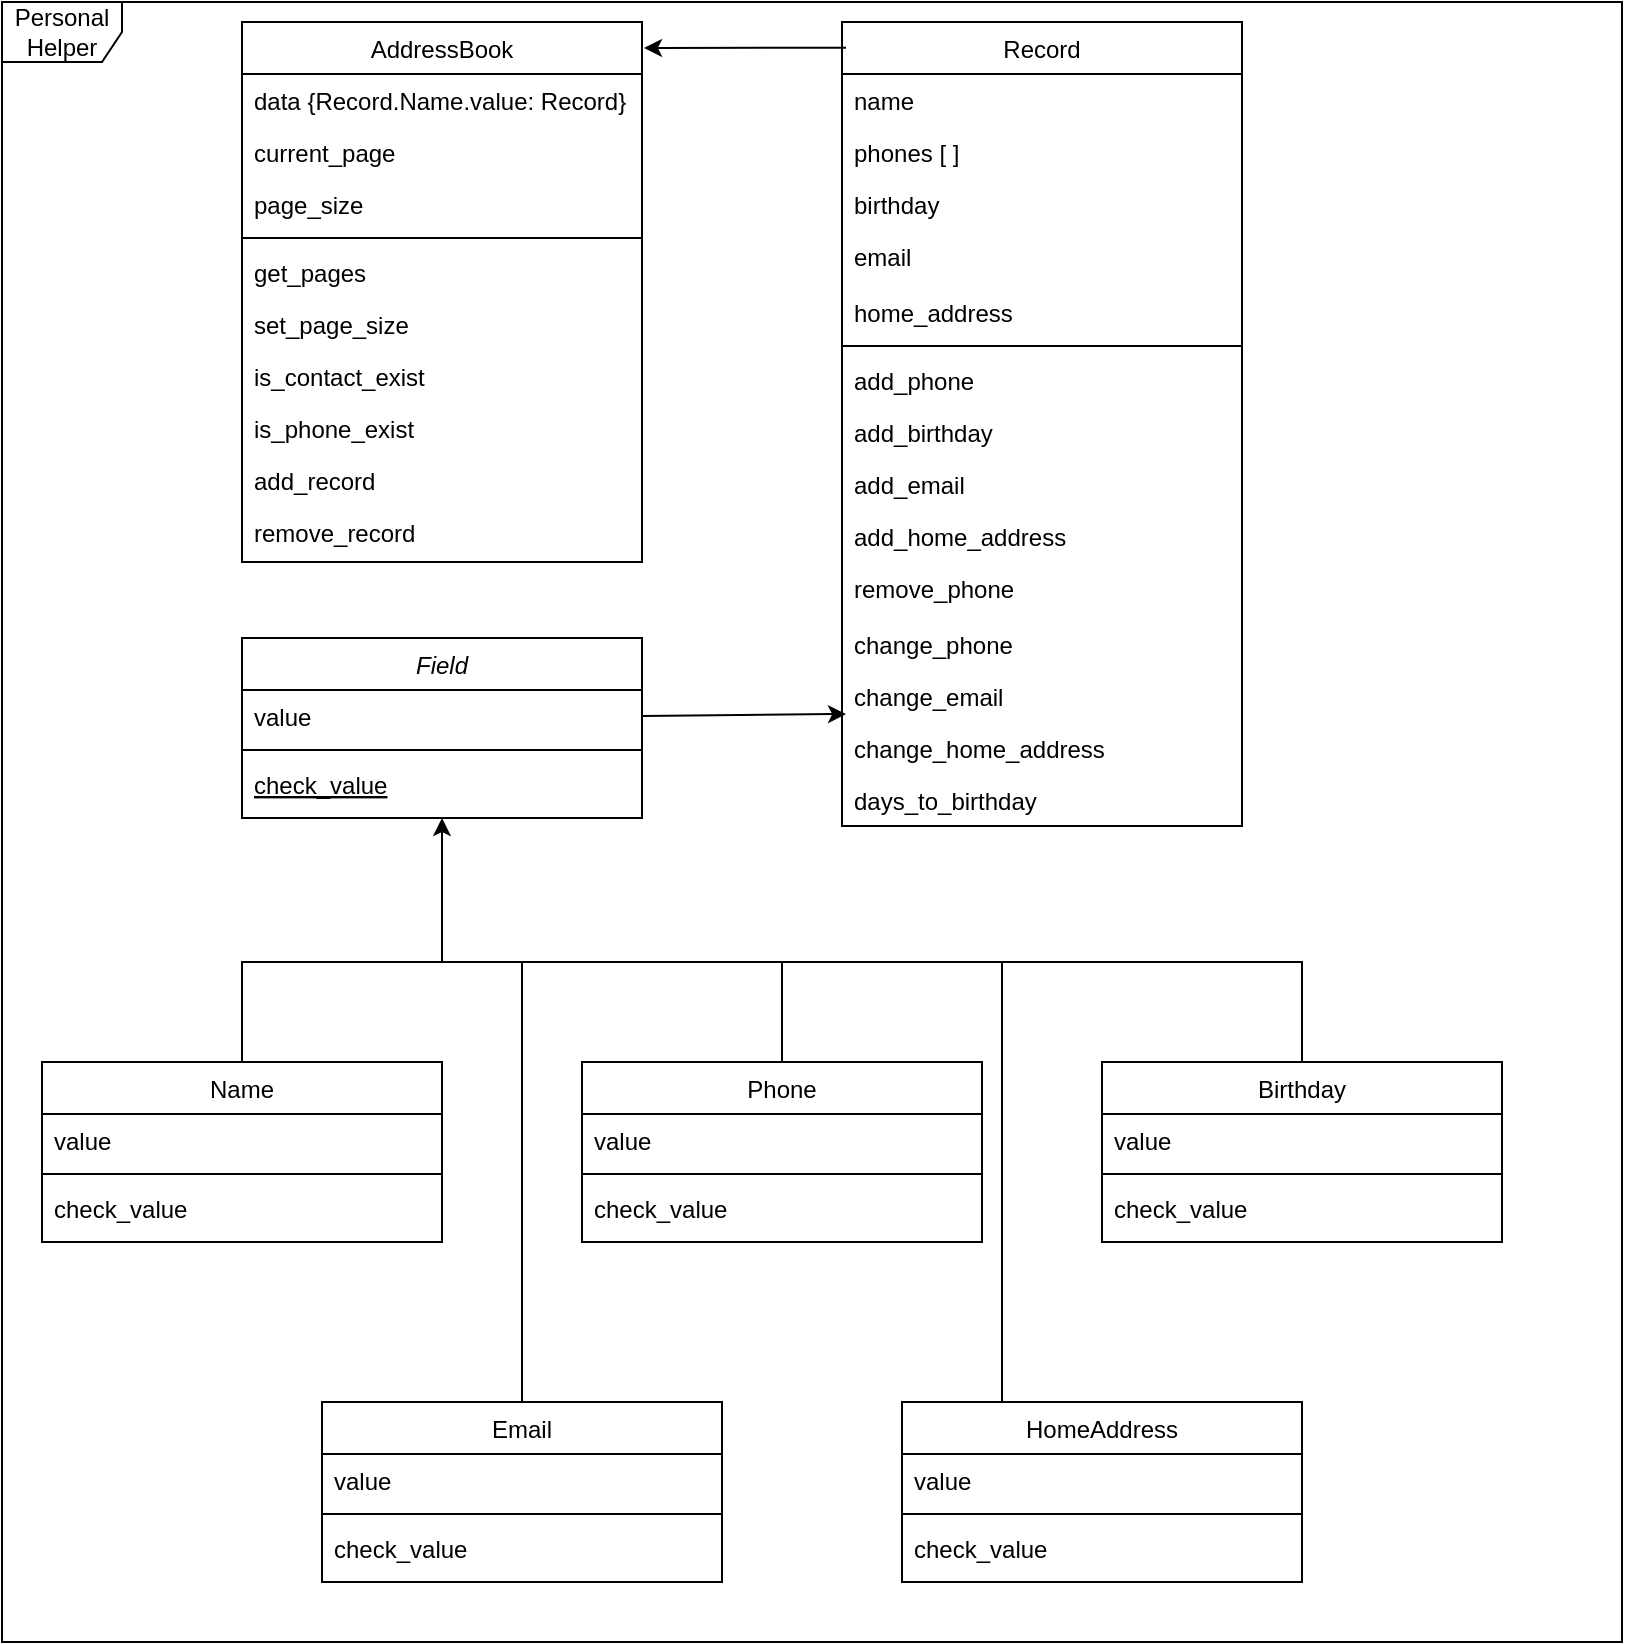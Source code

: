 <mxfile version="22.1.4" type="github">
  <diagram id="C5RBs43oDa-KdzZeNtuy" name="Page-1">
    <mxGraphModel dx="1434" dy="750" grid="1" gridSize="10" guides="1" tooltips="1" connect="1" arrows="1" fold="1" page="1" pageScale="1" pageWidth="827" pageHeight="1169" math="0" shadow="0">
      <root>
        <mxCell id="WIyWlLk6GJQsqaUBKTNV-0" />
        <mxCell id="WIyWlLk6GJQsqaUBKTNV-1" parent="WIyWlLk6GJQsqaUBKTNV-0" />
        <mxCell id="zkfFHV4jXpPFQw0GAbJ--6" value="Field" style="swimlane;fontStyle=2;align=center;verticalAlign=top;childLayout=stackLayout;horizontal=1;startSize=26;horizontalStack=0;resizeParent=1;resizeLast=0;collapsible=1;marginBottom=0;rounded=0;shadow=0;strokeWidth=1;" parent="WIyWlLk6GJQsqaUBKTNV-1" vertex="1">
          <mxGeometry x="130" y="338" width="200" height="90" as="geometry">
            <mxRectangle x="130" y="380" width="160" height="26" as="alternateBounds" />
          </mxGeometry>
        </mxCell>
        <mxCell id="zkfFHV4jXpPFQw0GAbJ--7" value="value" style="text;align=left;verticalAlign=top;spacingLeft=4;spacingRight=4;overflow=hidden;rotatable=0;points=[[0,0.5],[1,0.5]];portConstraint=eastwest;" parent="zkfFHV4jXpPFQw0GAbJ--6" vertex="1">
          <mxGeometry y="26" width="200" height="26" as="geometry" />
        </mxCell>
        <mxCell id="zkfFHV4jXpPFQw0GAbJ--9" value="" style="line;html=1;strokeWidth=1;align=left;verticalAlign=middle;spacingTop=-1;spacingLeft=3;spacingRight=3;rotatable=0;labelPosition=right;points=[];portConstraint=eastwest;" parent="zkfFHV4jXpPFQw0GAbJ--6" vertex="1">
          <mxGeometry y="52" width="200" height="8" as="geometry" />
        </mxCell>
        <mxCell id="zkfFHV4jXpPFQw0GAbJ--10" value="check_value" style="text;align=left;verticalAlign=top;spacingLeft=4;spacingRight=4;overflow=hidden;rotatable=0;points=[[0,0.5],[1,0.5]];portConstraint=eastwest;fontStyle=4" parent="zkfFHV4jXpPFQw0GAbJ--6" vertex="1">
          <mxGeometry y="60" width="200" height="26" as="geometry" />
        </mxCell>
        <mxCell id="zkfFHV4jXpPFQw0GAbJ--17" value="AddressBook" style="swimlane;fontStyle=0;align=center;verticalAlign=top;childLayout=stackLayout;horizontal=1;startSize=26;horizontalStack=0;resizeParent=1;resizeLast=0;collapsible=1;marginBottom=0;rounded=0;shadow=0;strokeWidth=1;" parent="WIyWlLk6GJQsqaUBKTNV-1" vertex="1">
          <mxGeometry x="130" y="30" width="200" height="270" as="geometry">
            <mxRectangle x="550" y="140" width="160" height="26" as="alternateBounds" />
          </mxGeometry>
        </mxCell>
        <mxCell id="zkfFHV4jXpPFQw0GAbJ--18" value="data {Record.Name.value: Record}" style="text;align=left;verticalAlign=top;spacingLeft=4;spacingRight=4;overflow=hidden;rotatable=0;points=[[0,0.5],[1,0.5]];portConstraint=eastwest;" parent="zkfFHV4jXpPFQw0GAbJ--17" vertex="1">
          <mxGeometry y="26" width="200" height="26" as="geometry" />
        </mxCell>
        <mxCell id="zkfFHV4jXpPFQw0GAbJ--19" value="current_page" style="text;align=left;verticalAlign=top;spacingLeft=4;spacingRight=4;overflow=hidden;rotatable=0;points=[[0,0.5],[1,0.5]];portConstraint=eastwest;rounded=0;shadow=0;html=0;" parent="zkfFHV4jXpPFQw0GAbJ--17" vertex="1">
          <mxGeometry y="52" width="200" height="26" as="geometry" />
        </mxCell>
        <mxCell id="zkfFHV4jXpPFQw0GAbJ--20" value="page_size" style="text;align=left;verticalAlign=top;spacingLeft=4;spacingRight=4;overflow=hidden;rotatable=0;points=[[0,0.5],[1,0.5]];portConstraint=eastwest;rounded=0;shadow=0;html=0;" parent="zkfFHV4jXpPFQw0GAbJ--17" vertex="1">
          <mxGeometry y="78" width="200" height="26" as="geometry" />
        </mxCell>
        <mxCell id="zkfFHV4jXpPFQw0GAbJ--23" value="" style="line;html=1;strokeWidth=1;align=left;verticalAlign=middle;spacingTop=-1;spacingLeft=3;spacingRight=3;rotatable=0;labelPosition=right;points=[];portConstraint=eastwest;" parent="zkfFHV4jXpPFQw0GAbJ--17" vertex="1">
          <mxGeometry y="104" width="200" height="8" as="geometry" />
        </mxCell>
        <mxCell id="zkfFHV4jXpPFQw0GAbJ--25" value="get_pages" style="text;align=left;verticalAlign=top;spacingLeft=4;spacingRight=4;overflow=hidden;rotatable=0;points=[[0,0.5],[1,0.5]];portConstraint=eastwest;" parent="zkfFHV4jXpPFQw0GAbJ--17" vertex="1">
          <mxGeometry y="112" width="200" height="26" as="geometry" />
        </mxCell>
        <mxCell id="zkfFHV4jXpPFQw0GAbJ--24" value="set_page_size" style="text;align=left;verticalAlign=top;spacingLeft=4;spacingRight=4;overflow=hidden;rotatable=0;points=[[0,0.5],[1,0.5]];portConstraint=eastwest;" parent="zkfFHV4jXpPFQw0GAbJ--17" vertex="1">
          <mxGeometry y="138" width="200" height="26" as="geometry" />
        </mxCell>
        <mxCell id="HViMII42i21KA7rSXQTl-1" value="is_contact_exist" style="text;align=left;verticalAlign=top;spacingLeft=4;spacingRight=4;overflow=hidden;rotatable=0;points=[[0,0.5],[1,0.5]];portConstraint=eastwest;" vertex="1" parent="zkfFHV4jXpPFQw0GAbJ--17">
          <mxGeometry y="164" width="200" height="26" as="geometry" />
        </mxCell>
        <mxCell id="HViMII42i21KA7rSXQTl-2" value="is_phone_exist" style="text;align=left;verticalAlign=top;spacingLeft=4;spacingRight=4;overflow=hidden;rotatable=0;points=[[0,0.5],[1,0.5]];portConstraint=eastwest;" vertex="1" parent="zkfFHV4jXpPFQw0GAbJ--17">
          <mxGeometry y="190" width="200" height="26" as="geometry" />
        </mxCell>
        <mxCell id="HViMII42i21KA7rSXQTl-5" value="add_record" style="text;align=left;verticalAlign=top;spacingLeft=4;spacingRight=4;overflow=hidden;rotatable=0;points=[[0,0.5],[1,0.5]];portConstraint=eastwest;" vertex="1" parent="zkfFHV4jXpPFQw0GAbJ--17">
          <mxGeometry y="216" width="200" height="26" as="geometry" />
        </mxCell>
        <mxCell id="HViMII42i21KA7rSXQTl-6" value="remove_record" style="text;align=left;verticalAlign=top;spacingLeft=4;spacingRight=4;overflow=hidden;rotatable=0;points=[[0,0.5],[1,0.5]];portConstraint=eastwest;" vertex="1" parent="zkfFHV4jXpPFQw0GAbJ--17">
          <mxGeometry y="242" width="200" height="26" as="geometry" />
        </mxCell>
        <mxCell id="HViMII42i21KA7rSXQTl-0" value="Personal Helper" style="shape=umlFrame;whiteSpace=wrap;html=1;pointerEvents=0;" vertex="1" parent="WIyWlLk6GJQsqaUBKTNV-1">
          <mxGeometry x="10" y="20" width="810" height="820" as="geometry" />
        </mxCell>
        <mxCell id="HViMII42i21KA7rSXQTl-10" value="Record" style="swimlane;fontStyle=0;align=center;verticalAlign=top;childLayout=stackLayout;horizontal=1;startSize=26;horizontalStack=0;resizeParent=1;resizeLast=0;collapsible=1;marginBottom=0;rounded=0;shadow=0;strokeWidth=1;" vertex="1" parent="WIyWlLk6GJQsqaUBKTNV-1">
          <mxGeometry x="430" y="30" width="200" height="402" as="geometry">
            <mxRectangle x="550" y="140" width="160" height="26" as="alternateBounds" />
          </mxGeometry>
        </mxCell>
        <mxCell id="HViMII42i21KA7rSXQTl-11" value="name" style="text;align=left;verticalAlign=top;spacingLeft=4;spacingRight=4;overflow=hidden;rotatable=0;points=[[0,0.5],[1,0.5]];portConstraint=eastwest;" vertex="1" parent="HViMII42i21KA7rSXQTl-10">
          <mxGeometry y="26" width="200" height="26" as="geometry" />
        </mxCell>
        <mxCell id="HViMII42i21KA7rSXQTl-12" value="phones [ ]" style="text;align=left;verticalAlign=top;spacingLeft=4;spacingRight=4;overflow=hidden;rotatable=0;points=[[0,0.5],[1,0.5]];portConstraint=eastwest;rounded=0;shadow=0;html=0;" vertex="1" parent="HViMII42i21KA7rSXQTl-10">
          <mxGeometry y="52" width="200" height="26" as="geometry" />
        </mxCell>
        <mxCell id="HViMII42i21KA7rSXQTl-13" value="birthday" style="text;align=left;verticalAlign=top;spacingLeft=4;spacingRight=4;overflow=hidden;rotatable=0;points=[[0,0.5],[1,0.5]];portConstraint=eastwest;rounded=0;shadow=0;html=0;" vertex="1" parent="HViMII42i21KA7rSXQTl-10">
          <mxGeometry y="78" width="200" height="26" as="geometry" />
        </mxCell>
        <mxCell id="HViMII42i21KA7rSXQTl-15" value="email" style="text;align=left;verticalAlign=top;spacingLeft=4;spacingRight=4;overflow=hidden;rotatable=0;points=[[0,0.5],[1,0.5]];portConstraint=eastwest;" vertex="1" parent="HViMII42i21KA7rSXQTl-10">
          <mxGeometry y="104" width="200" height="28" as="geometry" />
        </mxCell>
        <mxCell id="HViMII42i21KA7rSXQTl-16" value="home_address" style="text;align=left;verticalAlign=top;spacingLeft=4;spacingRight=4;overflow=hidden;rotatable=0;points=[[0,0.5],[1,0.5]];portConstraint=eastwest;" vertex="1" parent="HViMII42i21KA7rSXQTl-10">
          <mxGeometry y="132" width="200" height="26" as="geometry" />
        </mxCell>
        <mxCell id="HViMII42i21KA7rSXQTl-14" value="" style="line;html=1;strokeWidth=1;align=left;verticalAlign=middle;spacingTop=-1;spacingLeft=3;spacingRight=3;rotatable=0;labelPosition=right;points=[];portConstraint=eastwest;" vertex="1" parent="HViMII42i21KA7rSXQTl-10">
          <mxGeometry y="158" width="200" height="8" as="geometry" />
        </mxCell>
        <mxCell id="HViMII42i21KA7rSXQTl-20" value="add_phone" style="text;align=left;verticalAlign=top;spacingLeft=4;spacingRight=4;overflow=hidden;rotatable=0;points=[[0,0.5],[1,0.5]];portConstraint=eastwest;" vertex="1" parent="HViMII42i21KA7rSXQTl-10">
          <mxGeometry y="166" width="200" height="26" as="geometry" />
        </mxCell>
        <mxCell id="HViMII42i21KA7rSXQTl-17" value="add_birthday" style="text;align=left;verticalAlign=top;spacingLeft=4;spacingRight=4;overflow=hidden;rotatable=0;points=[[0,0.5],[1,0.5]];portConstraint=eastwest;" vertex="1" parent="HViMII42i21KA7rSXQTl-10">
          <mxGeometry y="192" width="200" height="26" as="geometry" />
        </mxCell>
        <mxCell id="HViMII42i21KA7rSXQTl-18" value="add_email" style="text;align=left;verticalAlign=top;spacingLeft=4;spacingRight=4;overflow=hidden;rotatable=0;points=[[0,0.5],[1,0.5]];portConstraint=eastwest;" vertex="1" parent="HViMII42i21KA7rSXQTl-10">
          <mxGeometry y="218" width="200" height="26" as="geometry" />
        </mxCell>
        <mxCell id="HViMII42i21KA7rSXQTl-19" value="add_home_address" style="text;align=left;verticalAlign=top;spacingLeft=4;spacingRight=4;overflow=hidden;rotatable=0;points=[[0,0.5],[1,0.5]];portConstraint=eastwest;" vertex="1" parent="HViMII42i21KA7rSXQTl-10">
          <mxGeometry y="244" width="200" height="26" as="geometry" />
        </mxCell>
        <mxCell id="HViMII42i21KA7rSXQTl-22" value="remove_phone" style="text;align=left;verticalAlign=top;spacingLeft=4;spacingRight=4;overflow=hidden;rotatable=0;points=[[0,0.5],[1,0.5]];portConstraint=eastwest;" vertex="1" parent="HViMII42i21KA7rSXQTl-10">
          <mxGeometry y="270" width="200" height="28" as="geometry" />
        </mxCell>
        <mxCell id="HViMII42i21KA7rSXQTl-23" value="change_phone" style="text;align=left;verticalAlign=top;spacingLeft=4;spacingRight=4;overflow=hidden;rotatable=0;points=[[0,0.5],[1,0.5]];portConstraint=eastwest;" vertex="1" parent="HViMII42i21KA7rSXQTl-10">
          <mxGeometry y="298" width="200" height="26" as="geometry" />
        </mxCell>
        <mxCell id="HViMII42i21KA7rSXQTl-25" value="change_email" style="text;align=left;verticalAlign=top;spacingLeft=4;spacingRight=4;overflow=hidden;rotatable=0;points=[[0,0.5],[1,0.5]];portConstraint=eastwest;" vertex="1" parent="HViMII42i21KA7rSXQTl-10">
          <mxGeometry y="324" width="200" height="26" as="geometry" />
        </mxCell>
        <mxCell id="HViMII42i21KA7rSXQTl-24" value="change_home_address" style="text;align=left;verticalAlign=top;spacingLeft=4;spacingRight=4;overflow=hidden;rotatable=0;points=[[0,0.5],[1,0.5]];portConstraint=eastwest;" vertex="1" parent="HViMII42i21KA7rSXQTl-10">
          <mxGeometry y="350" width="200" height="26" as="geometry" />
        </mxCell>
        <mxCell id="HViMII42i21KA7rSXQTl-26" value="days_to_birthday" style="text;align=left;verticalAlign=top;spacingLeft=4;spacingRight=4;overflow=hidden;rotatable=0;points=[[0,0.5],[1,0.5]];portConstraint=eastwest;" vertex="1" parent="HViMII42i21KA7rSXQTl-10">
          <mxGeometry y="376" width="200" height="26" as="geometry" />
        </mxCell>
        <mxCell id="HViMII42i21KA7rSXQTl-28" value="Name" style="swimlane;fontStyle=0;align=center;verticalAlign=top;childLayout=stackLayout;horizontal=1;startSize=26;horizontalStack=0;resizeParent=1;resizeLast=0;collapsible=1;marginBottom=0;rounded=0;shadow=0;strokeWidth=1;" vertex="1" parent="WIyWlLk6GJQsqaUBKTNV-1">
          <mxGeometry x="30" y="550" width="200" height="90" as="geometry">
            <mxRectangle x="550" y="140" width="160" height="26" as="alternateBounds" />
          </mxGeometry>
        </mxCell>
        <mxCell id="HViMII42i21KA7rSXQTl-33" value="value" style="text;align=left;verticalAlign=top;spacingLeft=4;spacingRight=4;overflow=hidden;rotatable=0;points=[[0,0.5],[1,0.5]];portConstraint=eastwest;" vertex="1" parent="HViMII42i21KA7rSXQTl-28">
          <mxGeometry y="26" width="200" height="26" as="geometry" />
        </mxCell>
        <mxCell id="HViMII42i21KA7rSXQTl-32" value="" style="line;html=1;strokeWidth=1;align=left;verticalAlign=middle;spacingTop=-1;spacingLeft=3;spacingRight=3;rotatable=0;labelPosition=right;points=[];portConstraint=eastwest;" vertex="1" parent="HViMII42i21KA7rSXQTl-28">
          <mxGeometry y="52" width="200" height="8" as="geometry" />
        </mxCell>
        <mxCell id="HViMII42i21KA7rSXQTl-83" value="check_value" style="text;align=left;verticalAlign=top;spacingLeft=4;spacingRight=4;overflow=hidden;rotatable=0;points=[[0,0.5],[1,0.5]];portConstraint=eastwest;" vertex="1" parent="HViMII42i21KA7rSXQTl-28">
          <mxGeometry y="60" width="200" height="26" as="geometry" />
        </mxCell>
        <mxCell id="HViMII42i21KA7rSXQTl-84" value="Phone" style="swimlane;fontStyle=0;align=center;verticalAlign=top;childLayout=stackLayout;horizontal=1;startSize=26;horizontalStack=0;resizeParent=1;resizeLast=0;collapsible=1;marginBottom=0;rounded=0;shadow=0;strokeWidth=1;" vertex="1" parent="WIyWlLk6GJQsqaUBKTNV-1">
          <mxGeometry x="300" y="550" width="200" height="90" as="geometry">
            <mxRectangle x="550" y="140" width="160" height="26" as="alternateBounds" />
          </mxGeometry>
        </mxCell>
        <mxCell id="HViMII42i21KA7rSXQTl-85" value="value" style="text;align=left;verticalAlign=top;spacingLeft=4;spacingRight=4;overflow=hidden;rotatable=0;points=[[0,0.5],[1,0.5]];portConstraint=eastwest;" vertex="1" parent="HViMII42i21KA7rSXQTl-84">
          <mxGeometry y="26" width="200" height="26" as="geometry" />
        </mxCell>
        <mxCell id="HViMII42i21KA7rSXQTl-86" value="" style="line;html=1;strokeWidth=1;align=left;verticalAlign=middle;spacingTop=-1;spacingLeft=3;spacingRight=3;rotatable=0;labelPosition=right;points=[];portConstraint=eastwest;" vertex="1" parent="HViMII42i21KA7rSXQTl-84">
          <mxGeometry y="52" width="200" height="8" as="geometry" />
        </mxCell>
        <mxCell id="HViMII42i21KA7rSXQTl-87" value="check_value" style="text;align=left;verticalAlign=top;spacingLeft=4;spacingRight=4;overflow=hidden;rotatable=0;points=[[0,0.5],[1,0.5]];portConstraint=eastwest;" vertex="1" parent="HViMII42i21KA7rSXQTl-84">
          <mxGeometry y="60" width="200" height="26" as="geometry" />
        </mxCell>
        <mxCell id="HViMII42i21KA7rSXQTl-88" value="Birthday" style="swimlane;fontStyle=0;align=center;verticalAlign=top;childLayout=stackLayout;horizontal=1;startSize=26;horizontalStack=0;resizeParent=1;resizeLast=0;collapsible=1;marginBottom=0;rounded=0;shadow=0;strokeWidth=1;" vertex="1" parent="WIyWlLk6GJQsqaUBKTNV-1">
          <mxGeometry x="560" y="550" width="200" height="90" as="geometry">
            <mxRectangle x="550" y="140" width="160" height="26" as="alternateBounds" />
          </mxGeometry>
        </mxCell>
        <mxCell id="HViMII42i21KA7rSXQTl-89" value="value" style="text;align=left;verticalAlign=top;spacingLeft=4;spacingRight=4;overflow=hidden;rotatable=0;points=[[0,0.5],[1,0.5]];portConstraint=eastwest;" vertex="1" parent="HViMII42i21KA7rSXQTl-88">
          <mxGeometry y="26" width="200" height="26" as="geometry" />
        </mxCell>
        <mxCell id="HViMII42i21KA7rSXQTl-90" value="" style="line;html=1;strokeWidth=1;align=left;verticalAlign=middle;spacingTop=-1;spacingLeft=3;spacingRight=3;rotatable=0;labelPosition=right;points=[];portConstraint=eastwest;" vertex="1" parent="HViMII42i21KA7rSXQTl-88">
          <mxGeometry y="52" width="200" height="8" as="geometry" />
        </mxCell>
        <mxCell id="HViMII42i21KA7rSXQTl-91" value="check_value" style="text;align=left;verticalAlign=top;spacingLeft=4;spacingRight=4;overflow=hidden;rotatable=0;points=[[0,0.5],[1,0.5]];portConstraint=eastwest;" vertex="1" parent="HViMII42i21KA7rSXQTl-88">
          <mxGeometry y="60" width="200" height="26" as="geometry" />
        </mxCell>
        <mxCell id="HViMII42i21KA7rSXQTl-92" value="Email" style="swimlane;fontStyle=0;align=center;verticalAlign=top;childLayout=stackLayout;horizontal=1;startSize=26;horizontalStack=0;resizeParent=1;resizeLast=0;collapsible=1;marginBottom=0;rounded=0;shadow=0;strokeWidth=1;" vertex="1" parent="WIyWlLk6GJQsqaUBKTNV-1">
          <mxGeometry x="170" y="720" width="200" height="90" as="geometry">
            <mxRectangle x="550" y="140" width="160" height="26" as="alternateBounds" />
          </mxGeometry>
        </mxCell>
        <mxCell id="HViMII42i21KA7rSXQTl-93" value="value" style="text;align=left;verticalAlign=top;spacingLeft=4;spacingRight=4;overflow=hidden;rotatable=0;points=[[0,0.5],[1,0.5]];portConstraint=eastwest;" vertex="1" parent="HViMII42i21KA7rSXQTl-92">
          <mxGeometry y="26" width="200" height="26" as="geometry" />
        </mxCell>
        <mxCell id="HViMII42i21KA7rSXQTl-94" value="" style="line;html=1;strokeWidth=1;align=left;verticalAlign=middle;spacingTop=-1;spacingLeft=3;spacingRight=3;rotatable=0;labelPosition=right;points=[];portConstraint=eastwest;" vertex="1" parent="HViMII42i21KA7rSXQTl-92">
          <mxGeometry y="52" width="200" height="8" as="geometry" />
        </mxCell>
        <mxCell id="HViMII42i21KA7rSXQTl-95" value="check_value" style="text;align=left;verticalAlign=top;spacingLeft=4;spacingRight=4;overflow=hidden;rotatable=0;points=[[0,0.5],[1,0.5]];portConstraint=eastwest;" vertex="1" parent="HViMII42i21KA7rSXQTl-92">
          <mxGeometry y="60" width="200" height="26" as="geometry" />
        </mxCell>
        <mxCell id="HViMII42i21KA7rSXQTl-96" value="HomeAddress" style="swimlane;fontStyle=0;align=center;verticalAlign=top;childLayout=stackLayout;horizontal=1;startSize=26;horizontalStack=0;resizeParent=1;resizeLast=0;collapsible=1;marginBottom=0;rounded=0;shadow=0;strokeWidth=1;" vertex="1" parent="WIyWlLk6GJQsqaUBKTNV-1">
          <mxGeometry x="460" y="720" width="200" height="90" as="geometry">
            <mxRectangle x="550" y="140" width="160" height="26" as="alternateBounds" />
          </mxGeometry>
        </mxCell>
        <mxCell id="HViMII42i21KA7rSXQTl-97" value="value" style="text;align=left;verticalAlign=top;spacingLeft=4;spacingRight=4;overflow=hidden;rotatable=0;points=[[0,0.5],[1,0.5]];portConstraint=eastwest;" vertex="1" parent="HViMII42i21KA7rSXQTl-96">
          <mxGeometry y="26" width="200" height="26" as="geometry" />
        </mxCell>
        <mxCell id="HViMII42i21KA7rSXQTl-98" value="" style="line;html=1;strokeWidth=1;align=left;verticalAlign=middle;spacingTop=-1;spacingLeft=3;spacingRight=3;rotatable=0;labelPosition=right;points=[];portConstraint=eastwest;" vertex="1" parent="HViMII42i21KA7rSXQTl-96">
          <mxGeometry y="52" width="200" height="8" as="geometry" />
        </mxCell>
        <mxCell id="HViMII42i21KA7rSXQTl-99" value="check_value" style="text;align=left;verticalAlign=top;spacingLeft=4;spacingRight=4;overflow=hidden;rotatable=0;points=[[0,0.5],[1,0.5]];portConstraint=eastwest;" vertex="1" parent="HViMII42i21KA7rSXQTl-96">
          <mxGeometry y="60" width="200" height="26" as="geometry" />
        </mxCell>
        <mxCell id="HViMII42i21KA7rSXQTl-103" value="" style="endArrow=none;html=1;rounded=0;exitX=0.5;exitY=0;exitDx=0;exitDy=0;" edge="1" parent="WIyWlLk6GJQsqaUBKTNV-1" source="HViMII42i21KA7rSXQTl-28" target="HViMII42i21KA7rSXQTl-88">
          <mxGeometry width="50" height="50" relative="1" as="geometry">
            <mxPoint x="280" y="410" as="sourcePoint" />
            <mxPoint x="330" y="360" as="targetPoint" />
            <Array as="points">
              <mxPoint x="130" y="500" />
              <mxPoint x="660" y="500" />
            </Array>
          </mxGeometry>
        </mxCell>
        <mxCell id="HViMII42i21KA7rSXQTl-104" value="" style="endArrow=none;html=1;rounded=0;exitX=0.5;exitY=0;exitDx=0;exitDy=0;" edge="1" parent="WIyWlLk6GJQsqaUBKTNV-1" source="HViMII42i21KA7rSXQTl-84">
          <mxGeometry width="50" height="50" relative="1" as="geometry">
            <mxPoint x="280" y="410" as="sourcePoint" />
            <mxPoint x="400" y="500" as="targetPoint" />
          </mxGeometry>
        </mxCell>
        <mxCell id="HViMII42i21KA7rSXQTl-105" value="" style="endArrow=none;html=1;rounded=0;exitX=0.5;exitY=0;exitDx=0;exitDy=0;" edge="1" parent="WIyWlLk6GJQsqaUBKTNV-1" source="HViMII42i21KA7rSXQTl-92">
          <mxGeometry width="50" height="50" relative="1" as="geometry">
            <mxPoint x="280" y="670" as="sourcePoint" />
            <mxPoint x="270" y="500" as="targetPoint" />
          </mxGeometry>
        </mxCell>
        <mxCell id="HViMII42i21KA7rSXQTl-106" value="" style="endArrow=none;html=1;rounded=0;entryX=0.25;entryY=0;entryDx=0;entryDy=0;" edge="1" parent="WIyWlLk6GJQsqaUBKTNV-1" target="HViMII42i21KA7rSXQTl-96">
          <mxGeometry width="50" height="50" relative="1" as="geometry">
            <mxPoint x="510" y="500" as="sourcePoint" />
            <mxPoint x="533" y="721.98" as="targetPoint" />
          </mxGeometry>
        </mxCell>
        <mxCell id="HViMII42i21KA7rSXQTl-107" value="" style="endArrow=classic;html=1;rounded=0;entryX=0.5;entryY=1;entryDx=0;entryDy=0;" edge="1" parent="WIyWlLk6GJQsqaUBKTNV-1" target="zkfFHV4jXpPFQw0GAbJ--6">
          <mxGeometry width="50" height="50" relative="1" as="geometry">
            <mxPoint x="230" y="500" as="sourcePoint" />
            <mxPoint x="330" y="620" as="targetPoint" />
          </mxGeometry>
        </mxCell>
        <mxCell id="HViMII42i21KA7rSXQTl-108" value="" style="endArrow=classic;html=1;rounded=0;entryX=0.01;entryY=-0.154;entryDx=0;entryDy=0;exitX=1;exitY=0.5;exitDx=0;exitDy=0;entryPerimeter=0;" edge="1" parent="WIyWlLk6GJQsqaUBKTNV-1" source="zkfFHV4jXpPFQw0GAbJ--7" target="HViMII42i21KA7rSXQTl-24">
          <mxGeometry width="50" height="50" relative="1" as="geometry">
            <mxPoint x="280" y="450" as="sourcePoint" />
            <mxPoint x="330" y="400" as="targetPoint" />
          </mxGeometry>
        </mxCell>
        <mxCell id="HViMII42i21KA7rSXQTl-109" value="" style="endArrow=classic;html=1;rounded=0;exitX=0.01;exitY=0.032;exitDx=0;exitDy=0;exitPerimeter=0;entryX=1.005;entryY=0.048;entryDx=0;entryDy=0;entryPerimeter=0;" edge="1" parent="WIyWlLk6GJQsqaUBKTNV-1" source="HViMII42i21KA7rSXQTl-10" target="zkfFHV4jXpPFQw0GAbJ--17">
          <mxGeometry width="50" height="50" relative="1" as="geometry">
            <mxPoint x="280" y="320" as="sourcePoint" />
            <mxPoint x="330" y="270" as="targetPoint" />
          </mxGeometry>
        </mxCell>
      </root>
    </mxGraphModel>
  </diagram>
</mxfile>
